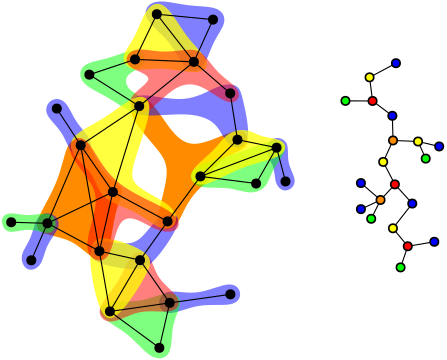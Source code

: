 <?xml version="1.0"?>
<!DOCTYPE ipe SYSTEM "ipe.dtd">
<ipe version="70218" creator="Ipe 7.2.28">
<info created="D:20240601122528" modified="D:20240601164122"/>
<ipestyle name="basic">
<symbol name="arrow/arc(spx)">
<path stroke="sym-stroke" fill="sym-stroke" pen="sym-pen">
0 0 m
-1 0.333 l
-1 -0.333 l
h
</path>
</symbol>
<symbol name="arrow/farc(spx)">
<path stroke="sym-stroke" fill="white" pen="sym-pen">
0 0 m
-1 0.333 l
-1 -0.333 l
h
</path>
</symbol>
<symbol name="arrow/ptarc(spx)">
<path stroke="sym-stroke" fill="sym-stroke" pen="sym-pen">
0 0 m
-1 0.333 l
-0.8 0 l
-1 -0.333 l
h
</path>
</symbol>
<symbol name="arrow/fptarc(spx)">
<path stroke="sym-stroke" fill="white" pen="sym-pen">
0 0 m
-1 0.333 l
-0.8 0 l
-1 -0.333 l
h
</path>
</symbol>
<symbol name="mark/circle(sx)" transformations="translations">
<path fill="sym-stroke">
0.6 0 0 0.6 0 0 e
0.4 0 0 0.4 0 0 e
</path>
</symbol>
<symbol name="mark/disk(sx)" transformations="translations">
<path fill="sym-stroke">
0.6 0 0 0.6 0 0 e
</path>
</symbol>
<symbol name="mark/fdisk(sfx)" transformations="translations">
<group>
<path fill="sym-fill">
0.5 0 0 0.5 0 0 e
</path>
<path fill="sym-stroke" fillrule="eofill">
0.6 0 0 0.6 0 0 e
0.4 0 0 0.4 0 0 e
</path>
</group>
</symbol>
<symbol name="mark/box(sx)" transformations="translations">
<path fill="sym-stroke" fillrule="eofill">
-0.6 -0.6 m
0.6 -0.6 l
0.6 0.6 l
-0.6 0.6 l
h
-0.4 -0.4 m
0.4 -0.4 l
0.4 0.4 l
-0.4 0.4 l
h
</path>
</symbol>
<symbol name="mark/square(sx)" transformations="translations">
<path fill="sym-stroke">
-0.6 -0.6 m
0.6 -0.6 l
0.6 0.6 l
-0.6 0.6 l
h
</path>
</symbol>
<symbol name="mark/fsquare(sfx)" transformations="translations">
<group>
<path fill="sym-fill">
-0.5 -0.5 m
0.5 -0.5 l
0.5 0.5 l
-0.5 0.5 l
h
</path>
<path fill="sym-stroke" fillrule="eofill">
-0.6 -0.6 m
0.6 -0.6 l
0.6 0.6 l
-0.6 0.6 l
h
-0.4 -0.4 m
0.4 -0.4 l
0.4 0.4 l
-0.4 0.4 l
h
</path>
</group>
</symbol>
<symbol name="mark/cross(sx)" transformations="translations">
<group>
<path fill="sym-stroke">
-0.43 -0.57 m
0.57 0.43 l
0.43 0.57 l
-0.57 -0.43 l
h
</path>
<path fill="sym-stroke">
-0.43 0.57 m
0.57 -0.43 l
0.43 -0.57 l
-0.57 0.43 l
h
</path>
</group>
</symbol>
<symbol name="arrow/fnormal(spx)">
<path stroke="sym-stroke" fill="white" pen="sym-pen">
0 0 m
-1 0.333 l
-1 -0.333 l
h
</path>
</symbol>
<symbol name="arrow/pointed(spx)">
<path stroke="sym-stroke" fill="sym-stroke" pen="sym-pen">
0 0 m
-1 0.333 l
-0.8 0 l
-1 -0.333 l
h
</path>
</symbol>
<symbol name="arrow/fpointed(spx)">
<path stroke="sym-stroke" fill="white" pen="sym-pen">
0 0 m
-1 0.333 l
-0.8 0 l
-1 -0.333 l
h
</path>
</symbol>
<symbol name="arrow/linear(spx)">
<path stroke="sym-stroke" pen="sym-pen">
-1 0.333 m
0 0 l
-1 -0.333 l
</path>
</symbol>
<symbol name="arrow/fdouble(spx)">
<path stroke="sym-stroke" fill="white" pen="sym-pen">
0 0 m
-1 0.333 l
-1 -0.333 l
h
-1 0 m
-2 0.333 l
-2 -0.333 l
h
</path>
</symbol>
<symbol name="arrow/double(spx)">
<path stroke="sym-stroke" fill="sym-stroke" pen="sym-pen">
0 0 m
-1 0.333 l
-1 -0.333 l
h
-1 0 m
-2 0.333 l
-2 -0.333 l
h
</path>
</symbol>
<symbol name="arrow/mid-normal(spx)">
<path stroke="sym-stroke" fill="sym-stroke" pen="sym-pen">
0.5 0 m
-0.5 0.333 l
-0.5 -0.333 l
h
</path>
</symbol>
<symbol name="arrow/mid-fnormal(spx)">
<path stroke="sym-stroke" fill="white" pen="sym-pen">
0.5 0 m
-0.5 0.333 l
-0.5 -0.333 l
h
</path>
</symbol>
<symbol name="arrow/mid-pointed(spx)">
<path stroke="sym-stroke" fill="sym-stroke" pen="sym-pen">
0.5 0 m
-0.5 0.333 l
-0.3 0 l
-0.5 -0.333 l
h
</path>
</symbol>
<symbol name="arrow/mid-fpointed(spx)">
<path stroke="sym-stroke" fill="white" pen="sym-pen">
0.5 0 m
-0.5 0.333 l
-0.3 0 l
-0.5 -0.333 l
h
</path>
</symbol>
<symbol name="arrow/mid-double(spx)">
<path stroke="sym-stroke" fill="sym-stroke" pen="sym-pen">
1 0 m
0 0.333 l
0 -0.333 l
h
0 0 m
-1 0.333 l
-1 -0.333 l
h
</path>
</symbol>
<symbol name="arrow/mid-fdouble(spx)">
<path stroke="sym-stroke" fill="white" pen="sym-pen">
1 0 m
0 0.333 l
0 -0.333 l
h
0 0 m
-1 0.333 l
-1 -0.333 l
h
</path>
</symbol>
<anglesize name="22.5 deg" value="22.5"/>
<anglesize name="30 deg" value="30"/>
<anglesize name="45 deg" value="45"/>
<anglesize name="60 deg" value="60"/>
<anglesize name="90 deg" value="90"/>
<arrowsize name="large" value="10"/>
<arrowsize name="small" value="5"/>
<arrowsize name="tiny" value="3"/>
<color name="blue" value="0 0 1"/>
<color name="brown" value="0.647 0.165 0.165"/>
<color name="darkblue" value="0 0 0.545"/>
<color name="darkcyan" value="0 0.545 0.545"/>
<color name="darkgray" value="0.663"/>
<color name="darkgreen" value="0 0.392 0"/>
<color name="darkmagenta" value="0.545 0 0.545"/>
<color name="darkorange" value="1 0.549 0"/>
<color name="darkred" value="0.545 0 0"/>
<color name="gold" value="1 0.843 0"/>
<color name="gray" value="0.745"/>
<color name="green" value="0 1 0"/>
<color name="lightblue" value="0.678 0.847 0.902"/>
<color name="lightcyan" value="0.878 1 1"/>
<color name="lightgray" value="0.827"/>
<color name="lightgreen" value="0.565 0.933 0.565"/>
<color name="lightyellow" value="1 1 0.878"/>
<color name="navy" value="0 0 0.502"/>
<color name="orange" value="1 0.647 0"/>
<color name="pink" value="1 0.753 0.796"/>
<color name="purple" value="0.627 0.125 0.941"/>
<color name="red" value="1 0 0"/>
<color name="seagreen" value="0.18 0.545 0.341"/>
<color name="turquoise" value="0.251 0.878 0.816"/>
<color name="violet" value="0.933 0.51 0.933"/>
<color name="yellow" value="1 1 0"/>
<dashstyle name="dash dot dotted" value="[4 2 1 2 1 2] 0"/>
<dashstyle name="dash dotted" value="[4 2 1 2] 0"/>
<dashstyle name="dashed" value="[4] 0"/>
<dashstyle name="dotted" value="[1 3] 0"/>
<gridsize name="10 pts (~3.5 mm)" value="10"/>
<gridsize name="14 pts (~5 mm)" value="14"/>
<gridsize name="16 pts (~6 mm)" value="16"/>
<gridsize name="20 pts (~7 mm)" value="20"/>
<gridsize name="28 pts (~10 mm)" value="28"/>
<gridsize name="32 pts (~12 mm)" value="32"/>
<gridsize name="4 pts" value="4"/>
<gridsize name="56 pts (~20 mm)" value="56"/>
<gridsize name="8 pts (~3 mm)" value="8"/>
<opacity name="10%" value="0.1"/>
<opacity name="30%" value="0.3"/>
<opacity name="50%" value="0.5"/>
<opacity name="75%" value="0.75"/>
<pen name="fat" value="1.2"/>
<pen name="heavier" value="0.8"/>
<pen name="ultrafat" value="2"/>
<symbolsize name="large" value="5"/>
<symbolsize name="small" value="2"/>
<symbolsize name="tiny" value="1.1"/>
<textsize name="Huge" value="\Huge"/>
<textsize name="LARGE" value="\LARGE"/>
<textsize name="Large" value="\Large"/>
<textsize name="footnote" value="\footnotesize"/>
<textsize name="huge" value="\huge"/>
<textsize name="large" value="\large"/>
<textsize name="script" value="\scriptsize"/>
<textsize name="small" value="\small"/>
<textsize name="tiny" value="\tiny"/>
<textstyle name="center" begin="\begin{center}" end="\end{center}"/>
<textstyle name="item" begin="\begin{itemize}\item{}" end="\end{itemize}"/>
<textstyle name="itemize" begin="\begin{itemize}" end="\end{itemize}"/>
<tiling name="falling" angle="-60" step="4" width="1"/>
<tiling name="rising" angle="30" step="4" width="1"/>
</ipestyle>
<page>
<layer name="alpha"/>
<view layers="alpha" active="alpha"/>
<path layer="alpha" fill="darkorange">
93.133 649.959
101.093 663.098
103.519 676.735
108.094 679.497
112.314 675.949
115.862 666.742
121.137 662.426
124.589 659.933
122.287 655.425
120.274 646.986
118.988 637.022
116.054 633.655
111.642 636.149
105.6 641.807
96.8617 643.46
92.4425 645.384 u
</path>
<path fill="blue" opacity="50%" stroke-opacity="opaque">
91.215 641.999
92.6535 651.206
98.8872 651.877
102.34 646.986
96.0101 640.081
94.9552 631.929
89.0092 629.915
86.3223 636.177 u
</path>
<path fill="blue" opacity="50%" stroke-opacity="opaque">
163.495 627.694
150.596 621.273
139.231 624.568
135.708 618.829
139.743 613.602
151.05 619.227
164.006 617.466
167.302 622.182 u
</path>
<path fill="blue" opacity="50%" stroke-opacity="opaque">
178.774 668.18
174.363 673.839
177.815 679.593
184.241 677.291
182.514 669.523
187.406 662.426
182.514 658.302
178.391 661.659 u
</path>
<path fill="darkorange">
148.771 673.495
140.594 681.385
133.158 694.093
126.219 692.543
126.441 685.234
137.184 673.869
141.42 666.767
134.945 647.58
138.07 645.193
143.468 645.932
146.48 654.569
152.219 661.387
154.662 662.41
155.696 665.832
159.435 671.502
168.967 674.515
169.188 679.239
165.571 682.783 u
</path>
<path fill="green" opacity="50%" stroke-opacity="opaque">
161.609 661.248
149.141 659.617
146.459 668.272
165.157 672.468
179.638 679.182
184.05 674.674
177.528 667.29
175.994 660.576
170.007 657.807 u
</path>
<path stroke="black" opacity="30%" stroke-opacity="opaque">
216.677 656.124 m
213.315 649.356 l
</path>
<path fill="green" opacity="50%" stroke-opacity="opaque">
89.9009 649.897
98.2112 652.347
100.529 647.229
97.8613 642.987
89.9446 646.53
82.05 643.194
79.4239 649.119
82.5529 652.172 u
</path>
<path fill="green" opacity="50%" stroke-opacity="opaque">
126.339 608.349
134.26 597.879
142.051 599.661
141.029 611.745
146.352 619.763
140.723 624.243
130.609 618.633
116.622 620.722
114.147 614.13 u
</path>
<path fill="green" opacity="50%" stroke-opacity="opaque">
107.834 697.922
108.424 705.451
118.552 706.674
127.706 710.885
131.825 708.626
132.342 704.344
124.148 701.317
125.4 695.475
132.932 692.385
132.416 688.178
127.927 686.226
119.069 693.239 u
</path>
<path fill="blue" opacity="50%" stroke-opacity="opaque">
125.92 689.359
129.611 685.52
147.697 687.882
157.736 684.486
160.541 676.809
165.561 673.783
170.285 678.064
166.964 693.05
165.782 697.626
159.139 698.365
146.958 690.244
128.208 695.781 u
</path>
<path fill="yellow" opacity="75%" stroke-opacity="opaque">
161.164 680.509
168.666 682.067
173.665 678.464
182.813 678.18
182.927 671.418
166.05 668.577
151.674 659.087
145.822 665.508
156.959 673.634 u
</path>
<path fill="red" opacity="50%" stroke-opacity="opaque">
123.079 626.458
126.459 637.741
134.062 637.741
135.613 627.554
145.652 620.836
142.816 614.657
129.649 617.378
119.116 610.076
112.978 616.31 u
</path>
<path fill="blue" opacity="50%" stroke-opacity="opaque">
115.753 632.662
110.574 636.498
114.85 643.167
129.03 637.928
135.758 650.76
143.661 651.555
144.715 647.048
133.783 631.415
128.22 630.84 u
</path>
<path fill="blue" opacity="50%" stroke-opacity="opaque">
129.872 721.704
134.233 729.304
147.456 725.556
158.884 726.071
161.76 720.072
156.167 713.45
153.171 702.392
146.257 701.65
141.624 713.45 u
</path>
<path fill="yellow" opacity="75%" stroke-opacity="opaque">
128.337 713.819
132.651 727.208
139.715 727.41
146.496 714.409
156.161 705.881
152.237 700.722
137.564 704.444
127.131 701.769
122.397 707.376 u
</path>
<path fill="red" opacity="50%" stroke-opacity="opaque">
129.537 711.062
124.886 708.773
125.034 703.384
137.106 700.408
125.034 693.493
127.544 687.808
132.342 686.258
143.022 698.139
152.037 698.139
161.34 690.275
165.943 691.906
165.943 696.413
158.079 701.4
153.188 708.88
149.128 710.862
138.48 708.84 u
</path>
<path fill="blue" opacity="50%" stroke-opacity="opaque">
94.8593 687.169
97.7364 693.019
103.625 692.417
106.559 684.004
113.752 677.291
111.259 671.921
104.929 672.017
102.531 680.936 u
</path>
<path fill="yellow" opacity="75%" stroke-opacity="opaque">
110.197 640.574
116.91 643.834
134.652 637.121
133.98 631.079
121.801 612.378
115.471 612.954 u
</path>
<path fill="yellow" opacity="75%" stroke-opacity="opaque">
112.956 666.047
106.417 671.634
104.259 676.554
107.999 680.965
116.943 685.092
127.458 693.375
132.55 693.72
134.66 688.254
126.609 667.288
127.13 660.879
143.739 653.866
143.223 645.82
137.312 645.089
129.64 651.652
119.431 655.1
115.288 658.812 u
</path>
<path fill="red" opacity="50%" stroke-opacity="opaque">
103.396 673.005
105.697 678.568
111.643 679.143
119.411 660.922
144.154 652.099
144.826 644.81
137.153 644.043
128.043 650.372
122.001 649.126
119.603 634.74
113.945 633.493
109.533 638.672
114.712 653.537
114.041 661.401 u
</path>
<path matrix="1 0 0 1 -1.17482 -3.39959" stroke="black" opacity="30%" stroke-opacity="opaque">
214.983 695.164 m
205.22 695.197 l
</path>
<path matrix="1 0 0 1 -3.27902 3.88419" stroke="black" opacity="30%" stroke-opacity="opaque">
233.465 673.286 m
241.072 671.505 l
</path>
<path matrix="1 0 0 1 -3.27902 3.88419" stroke="black" opacity="30%" stroke-opacity="opaque">
233.465 673.286 m
236.217 667.135 l
</path>
<path matrix="1 0 0 1 -3.27902 3.88419" stroke="black" opacity="30%" stroke-opacity="opaque">
224.453 673.668 m
233.465 673.286 l
</path>
<path matrix="1 0 0 1 6.65062 10.2304" stroke="black" opacity="30%" stroke-opacity="opaque">
202.965 642.588 m
210.027 645.894 l
</path>
<path matrix="1 0 0 1 6.65062 10.2304" stroke="black" opacity="30%" stroke-opacity="opaque">
202.965 651.976 m
210.027 645.894 l
</path>
<path matrix="1 0 0 1 3.03081 -21.0632" stroke="black" opacity="50%" stroke-opacity="opaque">
219.194 726.424 m
209.697 721.33 l
</path>
<path matrix="1 0 0 1 3.03081 -21.0632" stroke="black" opacity="50%" stroke-opacity="opaque">
209.697 721.33 m
210.777 712.827 l
</path>
<path matrix="1 0 0 1 3.03081 -21.0632" stroke="black" opacity="50%" stroke-opacity="opaque">
210.777 712.827 m
217.899 707.486 l
</path>
<path matrix="1 0 0 1 0.926607 -13.7794" stroke="black" opacity="50%" stroke-opacity="opaque">
220.003 700.202 m
220.247 691.331 l
</path>
<path matrix="1 0 0 1 0.926607 -13.7794" stroke="black" opacity="50%" stroke-opacity="opaque">
216.707 683.605 m
220.247 691.331 l
</path>
<path matrix="1 0 0 1 6.8463 2.8439" stroke="black" opacity="50%" stroke-opacity="opaque">
210.787 666.982 m
214.996 658.889 l
</path>
<path matrix="1 0 0 1 6.65062 10.2304" stroke="black" opacity="50%" stroke-opacity="opaque">
215.192 651.502 m
210.027 645.894 l
</path>
<path matrix="1 0 0 1 -0.0783895 10.4407" stroke="black" opacity="50%" stroke-opacity="opaque">
221.921 651.292 m
228.178 644.391 l
</path>
<path matrix="1 0 0 1 -0.0783895 10.4407" stroke="black" opacity="50%" stroke-opacity="opaque">
228.178 644.391 m
221.218 635.489 l
</path>
<path matrix="1 0 0 1 -0.0783895 10.4407" stroke="black" opacity="50%" stroke-opacity="opaque">
221.218 635.489 m
226.56 629.014 l
</path>
<path matrix="1 0 0 1 -0.0783895 10.4407" stroke="black" opacity="50%" stroke-opacity="opaque">
226.56 629.014 m
236.11 630.633 l
</path>
<path matrix="1 0 0 1 -0.0783895 10.4407" stroke="black" opacity="50%" stroke-opacity="opaque">
226.56 629.014 m
223.97 621.407 l
</path>
<use name="mark/disk(sx)" pos="136.128 723.003" size="normal" stroke="black"/>
<use matrix="1 0 0 1 0.87214 3.11478" name="mark/disk(sx)" pos="155.493 717.932" size="normal" stroke="black"/>
<use name="mark/disk(sx)" pos="149.475 705.848" size="normal" stroke="black"/>
<use name="mark/disk(sx)" pos="128.295 706.72" size="normal" stroke="black"/>
<use name="mark/disk(sx)" pos="162.557 694.51" size="normal" stroke="black"/>
<use name="mark/disk(sx)" pos="165.174 677.815" size="normal" stroke="black"/>
<use name="mark/disk(sx)" pos="151.843 664.608" size="normal" stroke="black"/>
<use name="mark/disk(sx)" pos="179.253 674.949" size="normal" stroke="black"/>
<use name="mark/disk(sx)" pos="129.79 689.9" size="normal" stroke="black"/>
<use name="mark/disk(sx)" pos="111.849 701.238" size="normal" stroke="black"/>
<use name="mark/disk(sx)" pos="100.137 689.028" size="normal" stroke="black"/>
<use name="mark/disk(sx)" pos="108.734 675.821" size="normal" stroke="black"/>
<use name="mark/disk(sx)" pos="120.321 659.002" size="normal" stroke="black"/>
<use name="mark/disk(sx)" pos="140.006 648.411" size="normal" stroke="black"/>
<use name="mark/disk(sx)" pos="115.462 637.697" size="normal" stroke="black"/>
<use name="mark/disk(sx)" pos="130.092 634.453" size="normal" stroke="black"/>
<use name="mark/disk(sx)" pos="119.248 616" size="normal" stroke="black"/>
<use name="mark/disk(sx)" pos="96.7489 647.725" size="normal" stroke="black"/>
<use name="mark/disk(sx)" pos="140.775 619.076" size="normal" stroke="black"/>
<use name="mark/disk(sx)" pos="137.052 602.89" size="normal" stroke="black"/>
<use name="mark/disk(sx)" pos="162.627 622.151" size="normal" stroke="black"/>
<path stroke="black" opacity="10%" stroke-opacity="opaque">
136.128 723.003 m
156.365 721.046 l
</path>
<path stroke="black" opacity="10%" stroke-opacity="opaque">
156.365 721.046 m
149.475 705.848 l
</path>
<path stroke="black" opacity="10%" stroke-opacity="opaque">
149.475 705.848 m
136.128 723.003 l
</path>
<path stroke="black" opacity="10%" stroke-opacity="opaque">
136.128 723.003 m
128.295 706.72 l
</path>
<path stroke="black" opacity="10%" stroke-opacity="opaque">
128.295 706.72 m
149.475 705.848 l
</path>
<path stroke="black" opacity="10%" stroke-opacity="opaque">
149.475 705.848 m
162.557 694.51 l
</path>
<path stroke="black" opacity="10%" stroke-opacity="opaque">
162.557 694.51 m
165.174 677.815 l
</path>
<path stroke="black" opacity="10%" stroke-opacity="opaque">
165.174 677.815 m
179.253 674.949 l
</path>
<path stroke="black" opacity="10%" stroke-opacity="opaque">
165.174 677.815 m
151.843 664.608 l
</path>
<path stroke="black" opacity="10%" stroke-opacity="opaque">
151.843 664.608 m
140.006 648.411 l
</path>
<path stroke="black" opacity="10%" stroke-opacity="opaque">
140.006 648.411 m
130.092 634.453 l
</path>
<path stroke="black" opacity="10%" stroke-opacity="opaque">
130.092 634.453 m
140.775 619.076 l
</path>
<path stroke="black" opacity="10%" stroke-opacity="opaque">
140.775 619.076 m
162.627 622.151 l
</path>
<path stroke="black" opacity="10%" stroke-opacity="opaque">
140.775 619.076 m
137.052 602.89 l
</path>
<path stroke="black" opacity="10%" stroke-opacity="opaque">
137.052 602.89 m
119.248 616 l
</path>
<path stroke="black" opacity="10%" stroke-opacity="opaque">
119.248 616 m
140.775 619.076 l
</path>
<path stroke="black" opacity="10%" stroke-opacity="opaque">
130.092 634.453 m
119.248 616 l
</path>
<path stroke="black" opacity="10%" stroke-opacity="opaque">
130.092 634.453 m
115.462 637.697 l
</path>
<path stroke="black" opacity="10%" stroke-opacity="opaque">
115.462 637.697 m
120.321 659.002 l
</path>
<path stroke="black" opacity="10%" stroke-opacity="opaque">
120.321 659.002 m
140.006 648.411 l
</path>
<path stroke="black" opacity="10%" stroke-opacity="opaque">
120.321 659.002 m
108.734 675.821 l
</path>
<path stroke="black" opacity="10%" stroke-opacity="opaque">
120.321 659.002 m
96.7489 647.725 l
</path>
<path stroke="black" opacity="10%" stroke-opacity="opaque">
96.7489 647.725 m
108.734 675.821 l
</path>
<path stroke="black" opacity="10%" stroke-opacity="opaque">
96.7489 647.725 m
115.462 637.697 l
</path>
<path stroke="black" opacity="10%" stroke-opacity="opaque">
108.734 675.821 m
100.137 689.028 l
</path>
<path stroke="black" opacity="10%" stroke-opacity="opaque">
111.849 701.238 m
128.295 706.72 l
</path>
<path stroke="black" opacity="10%" stroke-opacity="opaque">
129.79 689.9 m
149.475 705.848 l
</path>
<path stroke="black" opacity="10%" stroke-opacity="opaque">
129.79 689.9 m
111.849 701.238 l
</path>
<path stroke="black" opacity="10%" stroke-opacity="opaque">
129.79 689.9 m
108.734 675.821 l
</path>
<path stroke="black" opacity="10%" stroke-opacity="opaque">
120.321 659.002 m
129.79 689.9 l
</path>
<path stroke="black" opacity="10%" stroke-opacity="opaque">
119.248 616 m
115.462 637.697 l
</path>
<path stroke="black" opacity="10%" stroke-opacity="opaque">
151.843 664.608 m
179.253 674.949 l
</path>
<path stroke="black" opacity="10%" stroke-opacity="opaque">
108.734 675.821 m
115.462 637.697 l
</path>
<use matrix="1 0 0 1 13.6301 -24.4834" name="mark/fdisk(sfx)" pos="208.594 729.844" size="normal" stroke="black" fill="blue"/>
<use matrix="1 0 0 1 4.13338 -29.5773" name="mark/fdisk(sfx)" pos="208.594 729.844" size="normal" stroke="black" fill="yellow"/>
<use matrix="1 0 0 1 5.21381 -38.0799" name="mark/fdisk(sfx)" pos="208.594 729.844" size="normal" stroke="black" fill="red"/>
<use matrix="1 0 0 1 12.3357 -43.4213" name="mark/fdisk(sfx)" pos="208.594 729.844" size="normal" stroke="black" fill="blue"/>
<use matrix="1 0 0 1 12.5798 -52.2922" name="mark/fdisk(sfx)" pos="208.594 729.844" size="normal" stroke="black" fill="darkorange"/>
<use matrix="1 0 0 1 9.03977 -60.0185" name="mark/fdisk(sfx)" pos="208.594 729.844" size="normal" stroke="black" fill="yellow"/>
<use matrix="1 0 0 1 13.2482 -68.1115" name="mark/fdisk(sfx)" pos="208.594 729.844" size="normal" stroke="black" fill="red"/>
<use matrix="1 0 0 1 8.08319 -73.7196" name="mark/fdisk(sfx)" pos="208.594 729.844" size="normal" stroke="black" fill="darkorange"/>
<use matrix="1 0 0 1 19.506 -75.012" name="mark/fdisk(sfx)" pos="208.594 729.844" size="normal" stroke="black" fill="blue"/>
<use matrix="1 0 0 1 12.5459 -83.9144" name="mark/fdisk(sfx)" pos="208.594 729.844" size="normal" stroke="black" fill="yellow"/>
<use matrix="1 0 0 1 17.8874 -90.3889" name="mark/fdisk(sfx)" pos="208.594 729.844" size="normal" stroke="black" fill="red"/>
<use matrix="1 0 0 1 15.2976 -97.9964" name="mark/fdisk(sfx)" pos="208.594 729.844" size="normal" stroke="black" fill="green"/>
<use matrix="1 0 0 1 27.4372 -88.7703" name="mark/fdisk(sfx)" pos="208.594 729.844" size="normal" stroke="black" fill="blue"/>
<use matrix="1 0 0 1 -7.37717 -12.9061" name="mark/disk(sx)" pos="179.253 674.949" size="normal" stroke="black"/>
<use matrix="1 0 0 1 3.21309 -12.1586" name="mark/disk(sx)" pos="179.253 674.949" size="normal" stroke="black"/>
<path stroke="black" opacity="10%" stroke-opacity="opaque">
179.253 674.949 m
171.876 662.043 l
</path>
<path stroke="black" opacity="10%" stroke-opacity="opaque">
171.876 662.043 m
151.843 664.608 l
</path>
<path stroke="black" opacity="10%" stroke-opacity="opaque">
179.253 674.949 m
182.466 662.79 l
</path>
<use name="mark/fdisk(sfx)" pos="90.9508 634.398" size="normal" stroke="black" fill="undefined"/>
<path fill="yellow" opacity="10%" stroke-opacity="opaque">
90.9508 634.398 m
96.7489 647.725 l
</path>
<path stroke="black" pen="undefined" opacity="10%" stroke-opacity="opaque">
96.7489 647.725 m
90.9508 634.398 l
</path>
<use matrix="1 0 0 1 1.02115 -77.026" name="mark/fdisk(sfx)" pos="208.594 729.844" size="normal" stroke="black" fill="blue"/>
<use matrix="1 0 0 1 1.02116 -67.6377" name="mark/fdisk(sfx)" pos="208.594 729.844" size="normal" stroke="black" fill="blue"/>
<use matrix="1 0 0 1 21.5921 -52.6741" name="mark/fdisk(sfx)" pos="208.594 729.844" size="normal" stroke="black" fill="yellow"/>
<use matrix="1 0 0 1 24.3435 -58.8253" name="mark/fdisk(sfx)" pos="208.594 729.844" size="normal" stroke="black" fill="green"/>
<use matrix="1 0 0 1 29.1994 -54.4552" name="mark/fdisk(sfx)" pos="208.594 729.844" size="normal" stroke="black" fill="blue"/>
<use matrix="1 0 0 1 -4.54872 -38.0467" name="mark/fdisk(sfx)" pos="208.594 729.844" size="normal" stroke="black" fill="green"/>
<use matrix="1 0 0 1 -7.22888 13.7012" name="mark/fdisk(sfx)" pos="90.9508 634.398" size="normal" stroke="black" fill="undefined"/>
<path stroke="black" pen="undefined" opacity="10%" stroke-opacity="opaque">
83.7219 648.099 m
96.7489 647.725 l
</path>
<use matrix="1 0 0 1 4.72061 -80.4882" name="mark/fdisk(sfx)" pos="208.594 729.844" size="normal" stroke="black" fill="green"/>
</page>
</ipe>
